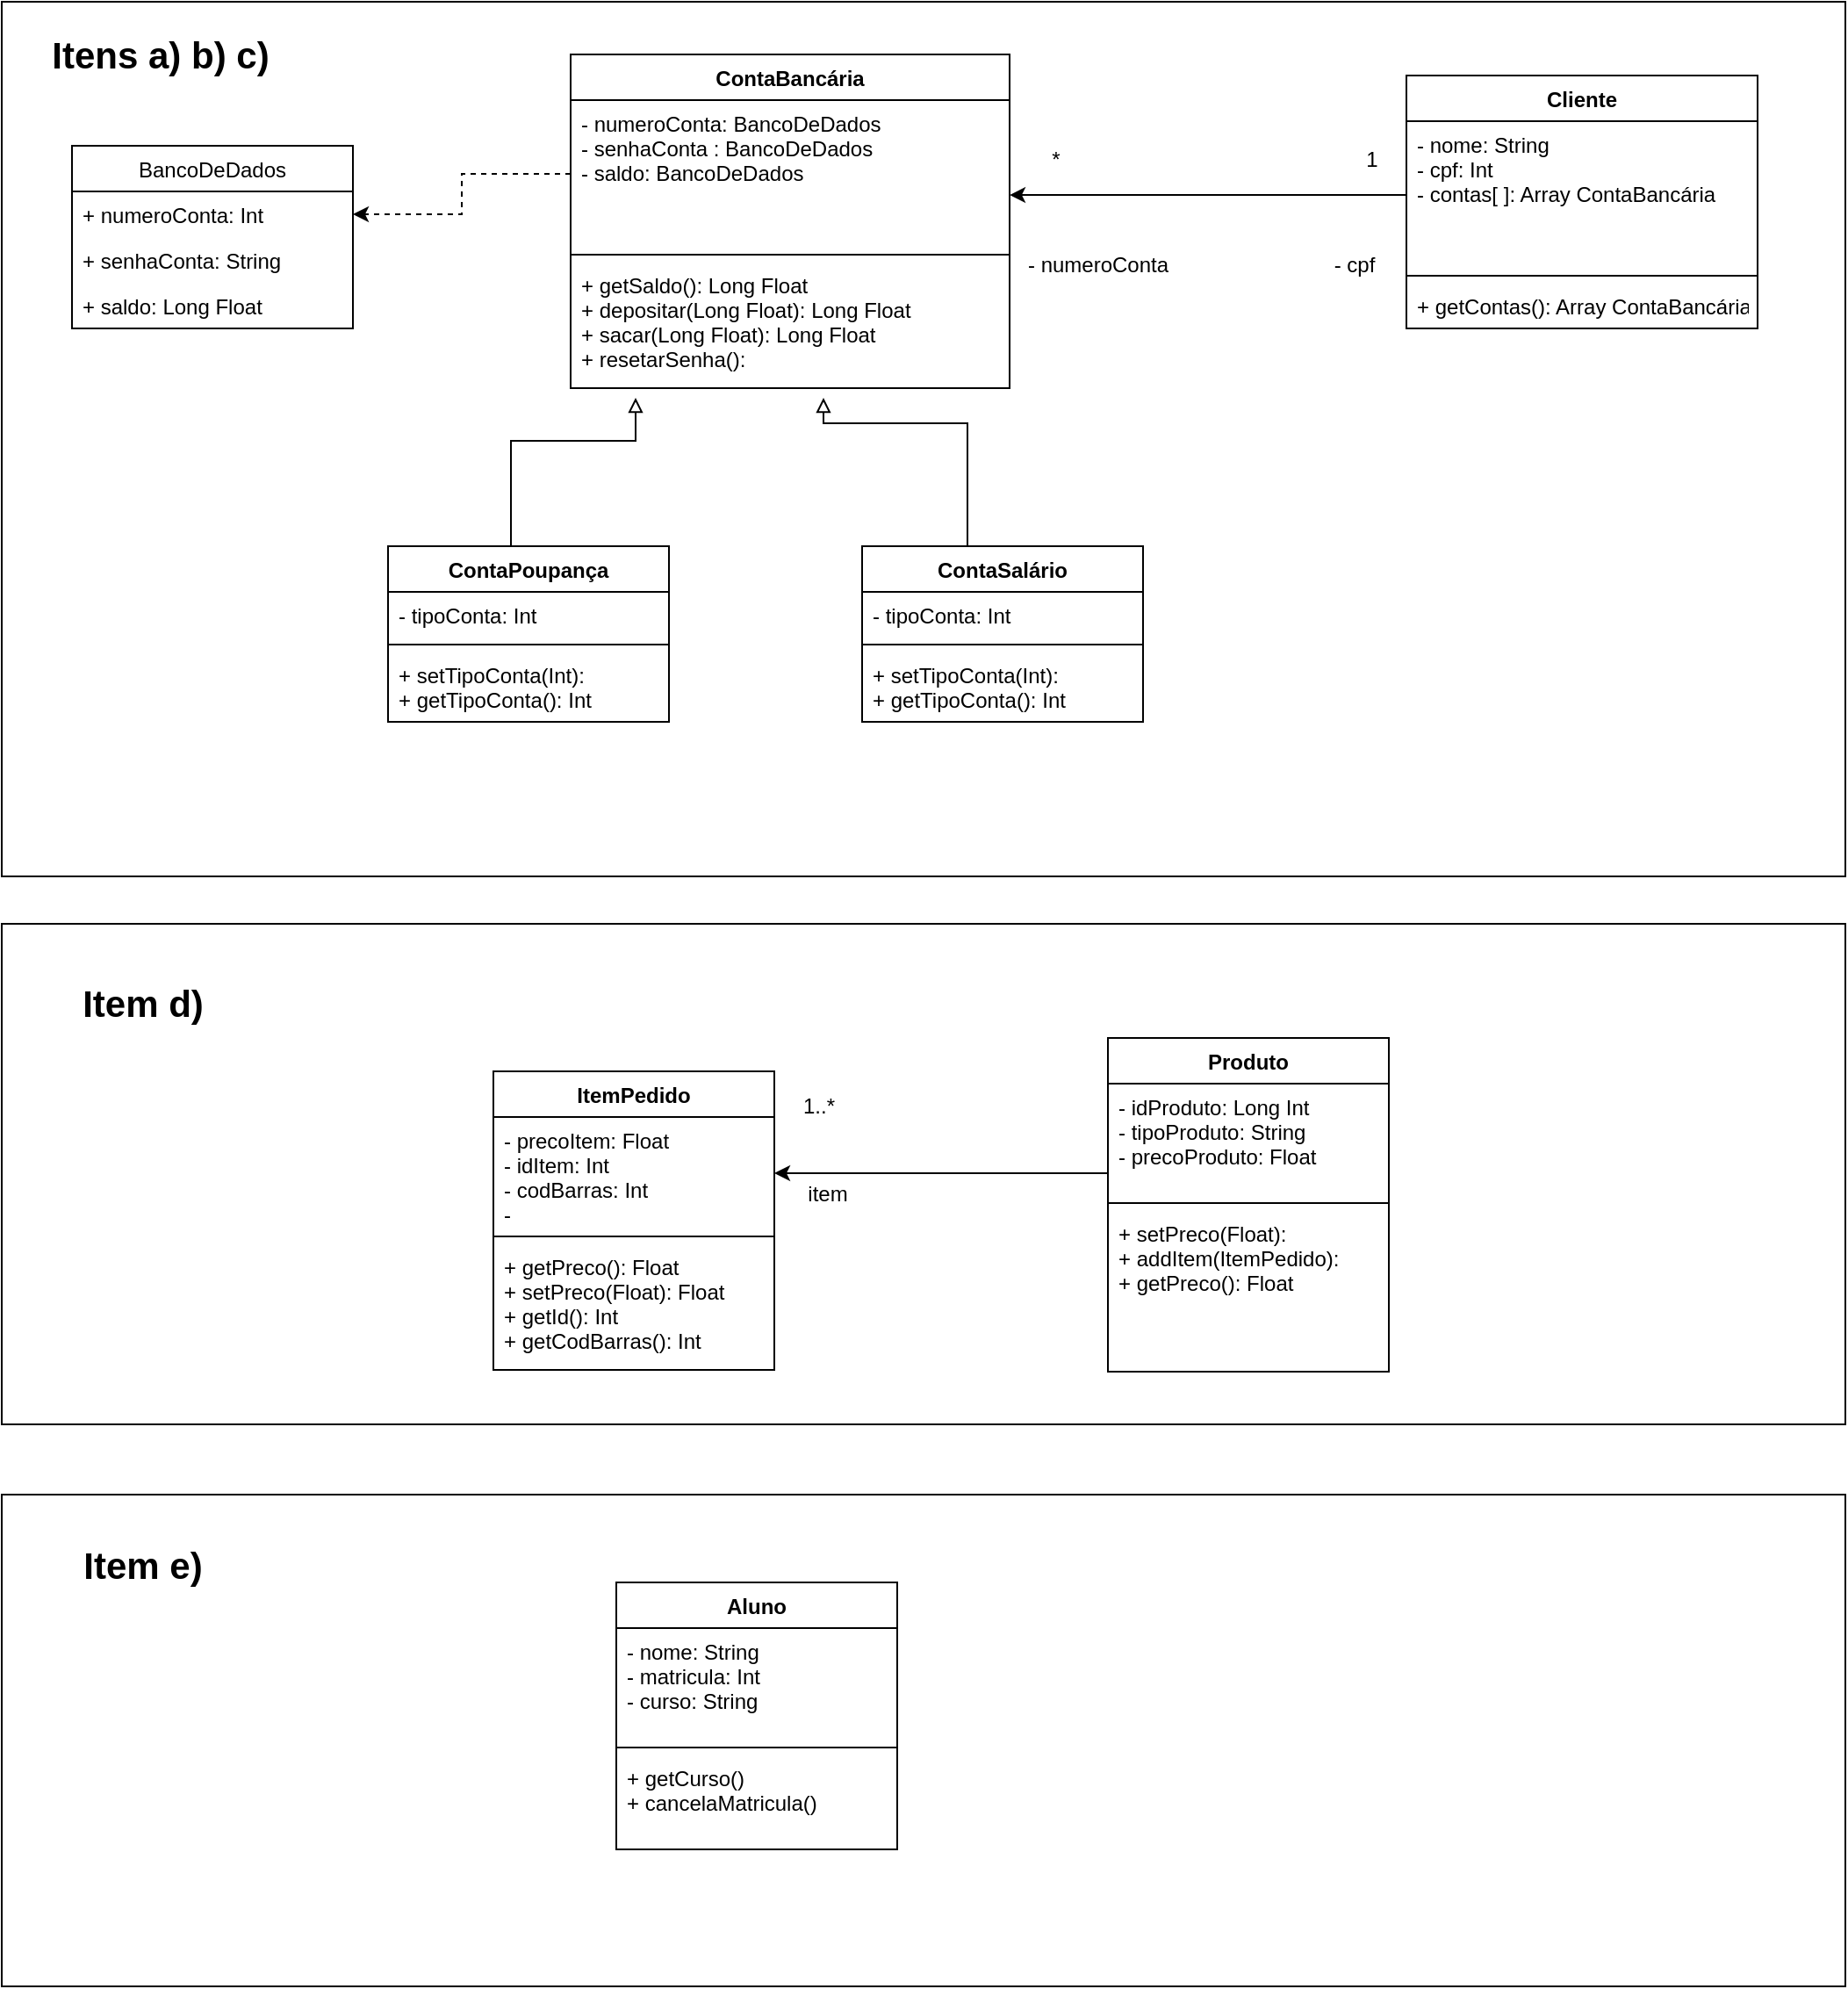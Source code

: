 <mxfile version="13.6.10" type="github">
  <diagram id="K36OlwD840b-hRt8ZGE-" name="Questao 6">
    <mxGraphModel dx="2017" dy="1030" grid="1" gridSize="10" guides="1" tooltips="1" connect="1" arrows="1" fold="1" page="1" pageScale="1" pageWidth="827" pageHeight="1169" math="0" shadow="0">
      <root>
        <mxCell id="0" />
        <mxCell id="1" parent="0" />
        <mxCell id="1Frf2nrXSnIMilqTRqWB-8" value="" style="whiteSpace=wrap;html=1;fillColor=none;" vertex="1" parent="1">
          <mxGeometry x="110" y="40" width="1050" height="498" as="geometry" />
        </mxCell>
        <mxCell id="kI4s2xlH85fYJv4vKrz8-18" style="edgeStyle=orthogonalEdgeStyle;rounded=0;orthogonalLoop=1;jettySize=auto;html=1;entryX=1;entryY=0.643;entryDx=0;entryDy=0;entryPerimeter=0;" parent="1" source="kI4s2xlH85fYJv4vKrz8-15" target="kI4s2xlH85fYJv4vKrz8-2" edge="1">
          <mxGeometry relative="1" as="geometry" />
        </mxCell>
        <mxCell id="1Frf2nrXSnIMilqTRqWB-1" style="edgeStyle=orthogonalEdgeStyle;rounded=0;orthogonalLoop=1;jettySize=auto;html=1;entryX=0.148;entryY=1.077;entryDx=0;entryDy=0;entryPerimeter=0;endArrow=block;endFill=0;" edge="1" parent="1" source="kI4s2xlH85fYJv4vKrz8-6" target="kI4s2xlH85fYJv4vKrz8-4">
          <mxGeometry relative="1" as="geometry">
            <Array as="points">
              <mxPoint x="400" y="290" />
              <mxPoint x="471" y="290" />
            </Array>
          </mxGeometry>
        </mxCell>
        <mxCell id="kI4s2xlH85fYJv4vKrz8-19" value="&lt;g style=&quot;cursor: n-resize; visibility: visible;&quot;&gt;&lt;image x=&quot;969&quot; y=&quot;790&quot; width=&quot;18&quot; height=&quot;18&quot; xlink:href=&quot;data:image/svg+xml;base64,PCFET0NUWVBFIHN2ZyBQVUJMSUMgIi0vL1czQy8vRFREIFNWRyAxLjEvL0VOIiAiaHR0cDovL3d3dy53My5vcmcvR3JhcGhpY3MvU1ZHLzEuMS9EVEQvc3ZnMTEuZHRkIj48c3ZnIHhtbG5zPSJodHRwOi8vd3d3LnczLm9yZy8yMDAwL3N2ZyIgeG1sbnM6eGxpbms9Imh0dHA6Ly93d3cudzMub3JnLzE5OTkveGxpbmsiIHdpZHRoPSIxOHB4IiBoZWlnaHQ9IjE4cHgiIHZlcnNpb249IjEuMSI+PGNpcmNsZSBjeD0iOSIgY3k9IjkiIHI9IjUiIHN0cm9rZT0iI2ZmZiIgZmlsbD0iIzI5YjZmMiIgc3Ryb2tlLXdpZHRoPSIxIi8+PC9zdmc+&quot; preserveAspectRatio=&quot;none&quot;&gt;&lt;/image&gt;&lt;/g&gt;" style="text;whiteSpace=wrap;html=1;" parent="1" vertex="1">
          <mxGeometry x="400" y="410" width="60" height="50" as="geometry" />
        </mxCell>
        <mxCell id="1Frf2nrXSnIMilqTRqWB-2" style="edgeStyle=orthogonalEdgeStyle;rounded=0;orthogonalLoop=1;jettySize=auto;html=1;entryX=0.576;entryY=1.077;entryDx=0;entryDy=0;entryPerimeter=0;endArrow=block;endFill=0;" edge="1" parent="1" source="kI4s2xlH85fYJv4vKrz8-10" target="kI4s2xlH85fYJv4vKrz8-4">
          <mxGeometry relative="1" as="geometry">
            <Array as="points">
              <mxPoint x="660" y="280" />
              <mxPoint x="578" y="280" />
            </Array>
          </mxGeometry>
        </mxCell>
        <mxCell id="kI4s2xlH85fYJv4vKrz8-1" value="ContaBancária" style="swimlane;fontStyle=1;align=center;verticalAlign=top;childLayout=stackLayout;horizontal=1;startSize=26;horizontalStack=0;resizeParent=1;resizeParentMax=0;resizeLast=0;collapsible=1;marginBottom=0;" parent="1" vertex="1">
          <mxGeometry x="434" y="70" width="250" height="190" as="geometry" />
        </mxCell>
        <mxCell id="kI4s2xlH85fYJv4vKrz8-2" value="- numeroConta: BancoDeDados&#xa;- senhaConta : BancoDeDados&#xa;- saldo: BancoDeDados&#xa;&#xa;&#xa;&#xa;" style="text;strokeColor=none;fillColor=none;align=left;verticalAlign=top;spacingLeft=4;spacingRight=4;overflow=hidden;rotatable=0;points=[[0,0.5],[1,0.5]];portConstraint=eastwest;" parent="kI4s2xlH85fYJv4vKrz8-1" vertex="1">
          <mxGeometry y="26" width="250" height="84" as="geometry" />
        </mxCell>
        <mxCell id="kI4s2xlH85fYJv4vKrz8-3" value="" style="line;strokeWidth=1;fillColor=none;align=left;verticalAlign=middle;spacingTop=-1;spacingLeft=3;spacingRight=3;rotatable=0;labelPosition=right;points=[];portConstraint=eastwest;" parent="kI4s2xlH85fYJv4vKrz8-1" vertex="1">
          <mxGeometry y="110" width="250" height="8" as="geometry" />
        </mxCell>
        <mxCell id="kI4s2xlH85fYJv4vKrz8-4" value="+ getSaldo(): Long Float&#xa;+ depositar(Long Float): Long Float&#xa;+ sacar(Long Float): Long Float&#xa;+ resetarSenha():&#xa;" style="text;strokeColor=none;fillColor=none;align=left;verticalAlign=top;spacingLeft=4;spacingRight=4;overflow=hidden;rotatable=0;points=[[0,0.5],[1,0.5]];portConstraint=eastwest;" parent="kI4s2xlH85fYJv4vKrz8-1" vertex="1">
          <mxGeometry y="118" width="250" height="72" as="geometry" />
        </mxCell>
        <mxCell id="kI4s2xlH85fYJv4vKrz8-14" value="Cliente" style="swimlane;fontStyle=1;align=center;verticalAlign=top;childLayout=stackLayout;horizontal=1;startSize=26;horizontalStack=0;resizeParent=1;resizeParentMax=0;resizeLast=0;collapsible=1;marginBottom=0;" parent="1" vertex="1">
          <mxGeometry x="910" y="82" width="200" height="144" as="geometry" />
        </mxCell>
        <mxCell id="kI4s2xlH85fYJv4vKrz8-15" value="- nome: String&#xa;- cpf: Int&#xa;- contas[ ]: Array ContaBancária&#xa;" style="text;strokeColor=none;fillColor=none;align=left;verticalAlign=top;spacingLeft=4;spacingRight=4;overflow=hidden;rotatable=0;points=[[0,0.5],[1,0.5]];portConstraint=eastwest;" parent="kI4s2xlH85fYJv4vKrz8-14" vertex="1">
          <mxGeometry y="26" width="200" height="84" as="geometry" />
        </mxCell>
        <mxCell id="kI4s2xlH85fYJv4vKrz8-16" value="" style="line;strokeWidth=1;fillColor=none;align=left;verticalAlign=middle;spacingTop=-1;spacingLeft=3;spacingRight=3;rotatable=0;labelPosition=right;points=[];portConstraint=eastwest;" parent="kI4s2xlH85fYJv4vKrz8-14" vertex="1">
          <mxGeometry y="110" width="200" height="8" as="geometry" />
        </mxCell>
        <mxCell id="kI4s2xlH85fYJv4vKrz8-17" value="+ getContas(): Array ContaBancária" style="text;strokeColor=none;fillColor=none;align=left;verticalAlign=top;spacingLeft=4;spacingRight=4;overflow=hidden;rotatable=0;points=[[0,0.5],[1,0.5]];portConstraint=eastwest;" parent="kI4s2xlH85fYJv4vKrz8-14" vertex="1">
          <mxGeometry y="118" width="200" height="26" as="geometry" />
        </mxCell>
        <mxCell id="kI4s2xlH85fYJv4vKrz8-10" value="ContaSalário" style="swimlane;fontStyle=1;align=center;verticalAlign=top;childLayout=stackLayout;horizontal=1;startSize=26;horizontalStack=0;resizeParent=1;resizeParentMax=0;resizeLast=0;collapsible=1;marginBottom=0;" parent="1" vertex="1">
          <mxGeometry x="600" y="350" width="160" height="100" as="geometry" />
        </mxCell>
        <mxCell id="kI4s2xlH85fYJv4vKrz8-11" value="- tipoConta: Int" style="text;strokeColor=none;fillColor=none;align=left;verticalAlign=top;spacingLeft=4;spacingRight=4;overflow=hidden;rotatable=0;points=[[0,0.5],[1,0.5]];portConstraint=eastwest;" parent="kI4s2xlH85fYJv4vKrz8-10" vertex="1">
          <mxGeometry y="26" width="160" height="26" as="geometry" />
        </mxCell>
        <mxCell id="kI4s2xlH85fYJv4vKrz8-12" value="" style="line;strokeWidth=1;fillColor=none;align=left;verticalAlign=middle;spacingTop=-1;spacingLeft=3;spacingRight=3;rotatable=0;labelPosition=right;points=[];portConstraint=eastwest;" parent="kI4s2xlH85fYJv4vKrz8-10" vertex="1">
          <mxGeometry y="52" width="160" height="8" as="geometry" />
        </mxCell>
        <mxCell id="kI4s2xlH85fYJv4vKrz8-13" value="+ setTipoConta(Int):&#xa;+ getTipoConta(): Int" style="text;strokeColor=none;fillColor=none;align=left;verticalAlign=top;spacingLeft=4;spacingRight=4;overflow=hidden;rotatable=0;points=[[0,0.5],[1,0.5]];portConstraint=eastwest;" parent="kI4s2xlH85fYJv4vKrz8-10" vertex="1">
          <mxGeometry y="60" width="160" height="40" as="geometry" />
        </mxCell>
        <mxCell id="kI4s2xlH85fYJv4vKrz8-6" value="ContaPoupança" style="swimlane;fontStyle=1;align=center;verticalAlign=top;childLayout=stackLayout;horizontal=1;startSize=26;horizontalStack=0;resizeParent=1;resizeParentMax=0;resizeLast=0;collapsible=1;marginBottom=0;" parent="1" vertex="1">
          <mxGeometry x="330" y="350" width="160" height="100" as="geometry" />
        </mxCell>
        <mxCell id="kI4s2xlH85fYJv4vKrz8-7" value="- tipoConta: Int" style="text;strokeColor=none;fillColor=none;align=left;verticalAlign=top;spacingLeft=4;spacingRight=4;overflow=hidden;rotatable=0;points=[[0,0.5],[1,0.5]];portConstraint=eastwest;" parent="kI4s2xlH85fYJv4vKrz8-6" vertex="1">
          <mxGeometry y="26" width="160" height="26" as="geometry" />
        </mxCell>
        <mxCell id="kI4s2xlH85fYJv4vKrz8-8" value="" style="line;strokeWidth=1;fillColor=none;align=left;verticalAlign=middle;spacingTop=-1;spacingLeft=3;spacingRight=3;rotatable=0;labelPosition=right;points=[];portConstraint=eastwest;" parent="kI4s2xlH85fYJv4vKrz8-6" vertex="1">
          <mxGeometry y="52" width="160" height="8" as="geometry" />
        </mxCell>
        <mxCell id="kI4s2xlH85fYJv4vKrz8-9" value="+ setTipoConta(Int):&#xa;+ getTipoConta(): Int" style="text;strokeColor=none;fillColor=none;align=left;verticalAlign=top;spacingLeft=4;spacingRight=4;overflow=hidden;rotatable=0;points=[[0,0.5],[1,0.5]];portConstraint=eastwest;" parent="kI4s2xlH85fYJv4vKrz8-6" vertex="1">
          <mxGeometry y="60" width="160" height="40" as="geometry" />
        </mxCell>
        <mxCell id="1Frf2nrXSnIMilqTRqWB-9" value="&lt;b&gt;&lt;font style=&quot;font-size: 21px&quot;&gt;Itens a) b) c)&lt;/font&gt;&lt;/b&gt;" style="text;html=1;align=center;verticalAlign=middle;resizable=0;points=[];autosize=1;" vertex="1" parent="1">
          <mxGeometry x="130" y="60" width="140" height="20" as="geometry" />
        </mxCell>
        <mxCell id="1Frf2nrXSnIMilqTRqWB-24" value="BancoDeDados" style="swimlane;fontStyle=0;childLayout=stackLayout;horizontal=1;startSize=26;fillColor=none;horizontalStack=0;resizeParent=1;resizeParentMax=0;resizeLast=0;collapsible=1;marginBottom=0;" vertex="1" parent="1">
          <mxGeometry x="150" y="122" width="160" height="104" as="geometry" />
        </mxCell>
        <mxCell id="1Frf2nrXSnIMilqTRqWB-25" value="+ numeroConta: Int" style="text;strokeColor=none;fillColor=none;align=left;verticalAlign=top;spacingLeft=4;spacingRight=4;overflow=hidden;rotatable=0;points=[[0,0.5],[1,0.5]];portConstraint=eastwest;" vertex="1" parent="1Frf2nrXSnIMilqTRqWB-24">
          <mxGeometry y="26" width="160" height="26" as="geometry" />
        </mxCell>
        <mxCell id="1Frf2nrXSnIMilqTRqWB-26" value="+ senhaConta: String" style="text;strokeColor=none;fillColor=none;align=left;verticalAlign=top;spacingLeft=4;spacingRight=4;overflow=hidden;rotatable=0;points=[[0,0.5],[1,0.5]];portConstraint=eastwest;" vertex="1" parent="1Frf2nrXSnIMilqTRqWB-24">
          <mxGeometry y="52" width="160" height="26" as="geometry" />
        </mxCell>
        <mxCell id="1Frf2nrXSnIMilqTRqWB-27" value="+ saldo: Long Float" style="text;strokeColor=none;fillColor=none;align=left;verticalAlign=top;spacingLeft=4;spacingRight=4;overflow=hidden;rotatable=0;points=[[0,0.5],[1,0.5]];portConstraint=eastwest;" vertex="1" parent="1Frf2nrXSnIMilqTRqWB-24">
          <mxGeometry y="78" width="160" height="26" as="geometry" />
        </mxCell>
        <mxCell id="1Frf2nrXSnIMilqTRqWB-10" value="" style="whiteSpace=wrap;html=1;fillColor=none;" vertex="1" parent="1">
          <mxGeometry x="110" y="565" width="1050" height="285" as="geometry" />
        </mxCell>
        <mxCell id="1Frf2nrXSnIMilqTRqWB-19" value="&lt;b&gt;&lt;font style=&quot;font-size: 21px&quot;&gt;Item d)&lt;/font&gt;&lt;/b&gt;" style="text;html=1;align=center;verticalAlign=middle;resizable=0;points=[];autosize=1;" vertex="1" parent="1">
          <mxGeometry x="150" y="600" width="80" height="20" as="geometry" />
        </mxCell>
        <mxCell id="1Frf2nrXSnIMilqTRqWB-20" value="1" style="text;html=1;align=center;verticalAlign=middle;resizable=0;points=[];autosize=1;" vertex="1" parent="1">
          <mxGeometry x="880" y="120" width="20" height="20" as="geometry" />
        </mxCell>
        <mxCell id="1Frf2nrXSnIMilqTRqWB-21" value="- cpf" style="text;html=1;align=center;verticalAlign=middle;resizable=0;points=[];autosize=1;" vertex="1" parent="1">
          <mxGeometry x="860" y="180" width="40" height="20" as="geometry" />
        </mxCell>
        <mxCell id="1Frf2nrXSnIMilqTRqWB-22" value="*" style="text;html=1;align=center;verticalAlign=middle;resizable=0;points=[];autosize=1;" vertex="1" parent="1">
          <mxGeometry x="700" y="120" width="20" height="20" as="geometry" />
        </mxCell>
        <mxCell id="1Frf2nrXSnIMilqTRqWB-23" value="- numeroConta" style="text;html=1;align=center;verticalAlign=middle;resizable=0;points=[];autosize=1;" vertex="1" parent="1">
          <mxGeometry x="684" y="180" width="100" height="20" as="geometry" />
        </mxCell>
        <mxCell id="1Frf2nrXSnIMilqTRqWB-28" style="edgeStyle=orthogonalEdgeStyle;rounded=0;orthogonalLoop=1;jettySize=auto;html=1;dashed=1;endArrow=classic;endFill=1;" edge="1" parent="1" source="kI4s2xlH85fYJv4vKrz8-2" target="1Frf2nrXSnIMilqTRqWB-25">
          <mxGeometry relative="1" as="geometry" />
        </mxCell>
        <mxCell id="1Frf2nrXSnIMilqTRqWB-30" style="edgeStyle=orthogonalEdgeStyle;rounded=0;orthogonalLoop=1;jettySize=auto;html=1;endArrow=classic;endFill=1;" edge="1" parent="1" source="1Frf2nrXSnIMilqTRqWB-16" target="1Frf2nrXSnIMilqTRqWB-12">
          <mxGeometry relative="1" as="geometry">
            <Array as="points">
              <mxPoint x="690" y="707" />
              <mxPoint x="690" y="707" />
            </Array>
          </mxGeometry>
        </mxCell>
        <mxCell id="1Frf2nrXSnIMilqTRqWB-31" value="1..*" style="text;html=1;align=center;verticalAlign=middle;resizable=0;points=[];autosize=1;" vertex="1" parent="1">
          <mxGeometry x="560" y="659" width="30" height="20" as="geometry" />
        </mxCell>
        <mxCell id="1Frf2nrXSnIMilqTRqWB-32" value="item" style="text;html=1;align=center;verticalAlign=middle;resizable=0;points=[];autosize=1;" vertex="1" parent="1">
          <mxGeometry x="560" y="709" width="40" height="20" as="geometry" />
        </mxCell>
        <mxCell id="1Frf2nrXSnIMilqTRqWB-11" value="ItemPedido" style="swimlane;fontStyle=1;align=center;verticalAlign=top;childLayout=stackLayout;horizontal=1;startSize=26;horizontalStack=0;resizeParent=1;resizeParentMax=0;resizeLast=0;collapsible=1;marginBottom=0;" vertex="1" parent="1">
          <mxGeometry x="390" y="649" width="160" height="170" as="geometry" />
        </mxCell>
        <mxCell id="1Frf2nrXSnIMilqTRqWB-12" value="- precoItem: Float&#xa;- idItem: Int&#xa;- codBarras: Int&#xa;- &#xa;" style="text;strokeColor=none;fillColor=none;align=left;verticalAlign=top;spacingLeft=4;spacingRight=4;overflow=hidden;rotatable=0;points=[[0,0.5],[1,0.5]];portConstraint=eastwest;" vertex="1" parent="1Frf2nrXSnIMilqTRqWB-11">
          <mxGeometry y="26" width="160" height="64" as="geometry" />
        </mxCell>
        <mxCell id="1Frf2nrXSnIMilqTRqWB-13" value="" style="line;strokeWidth=1;fillColor=none;align=left;verticalAlign=middle;spacingTop=-1;spacingLeft=3;spacingRight=3;rotatable=0;labelPosition=right;points=[];portConstraint=eastwest;" vertex="1" parent="1Frf2nrXSnIMilqTRqWB-11">
          <mxGeometry y="90" width="160" height="8" as="geometry" />
        </mxCell>
        <mxCell id="1Frf2nrXSnIMilqTRqWB-14" value="+ getPreco(): Float&#xa;+ setPreco(Float): Float&#xa;+ getId(): Int&#xa;+ getCodBarras(): Int&#xa;" style="text;strokeColor=none;fillColor=none;align=left;verticalAlign=top;spacingLeft=4;spacingRight=4;overflow=hidden;rotatable=0;points=[[0,0.5],[1,0.5]];portConstraint=eastwest;" vertex="1" parent="1Frf2nrXSnIMilqTRqWB-11">
          <mxGeometry y="98" width="160" height="72" as="geometry" />
        </mxCell>
        <mxCell id="1Frf2nrXSnIMilqTRqWB-15" value="Produto" style="swimlane;fontStyle=1;align=center;verticalAlign=top;childLayout=stackLayout;horizontal=1;startSize=26;horizontalStack=0;resizeParent=1;resizeParentMax=0;resizeLast=0;collapsible=1;marginBottom=0;" vertex="1" parent="1">
          <mxGeometry x="740" y="630" width="160" height="190" as="geometry" />
        </mxCell>
        <mxCell id="1Frf2nrXSnIMilqTRqWB-16" value="- idProduto: Long Int&#xa;- tipoProduto: String&#xa;- precoProduto: Float&#xa;" style="text;strokeColor=none;fillColor=none;align=left;verticalAlign=top;spacingLeft=4;spacingRight=4;overflow=hidden;rotatable=0;points=[[0,0.5],[1,0.5]];portConstraint=eastwest;" vertex="1" parent="1Frf2nrXSnIMilqTRqWB-15">
          <mxGeometry y="26" width="160" height="64" as="geometry" />
        </mxCell>
        <mxCell id="1Frf2nrXSnIMilqTRqWB-17" value="" style="line;strokeWidth=1;fillColor=none;align=left;verticalAlign=middle;spacingTop=-1;spacingLeft=3;spacingRight=3;rotatable=0;labelPosition=right;points=[];portConstraint=eastwest;" vertex="1" parent="1Frf2nrXSnIMilqTRqWB-15">
          <mxGeometry y="90" width="160" height="8" as="geometry" />
        </mxCell>
        <mxCell id="1Frf2nrXSnIMilqTRqWB-18" value="+ setPreco(Float):&#xa;+ addItem(ItemPedido):&#xa;+ getPreco(): Float&#xa;" style="text;strokeColor=none;fillColor=none;align=left;verticalAlign=top;spacingLeft=4;spacingRight=4;overflow=hidden;rotatable=0;points=[[0,0.5],[1,0.5]];portConstraint=eastwest;" vertex="1" parent="1Frf2nrXSnIMilqTRqWB-15">
          <mxGeometry y="98" width="160" height="92" as="geometry" />
        </mxCell>
        <mxCell id="1Frf2nrXSnIMilqTRqWB-33" value="" style="whiteSpace=wrap;html=1;fillColor=none;" vertex="1" parent="1">
          <mxGeometry x="110" y="890" width="1050" height="280" as="geometry" />
        </mxCell>
        <mxCell id="1Frf2nrXSnIMilqTRqWB-34" value="Aluno" style="swimlane;fontStyle=1;align=center;verticalAlign=top;childLayout=stackLayout;horizontal=1;startSize=26;horizontalStack=0;resizeParent=1;resizeParentMax=0;resizeLast=0;collapsible=1;marginBottom=0;" vertex="1" parent="1">
          <mxGeometry x="460" y="940" width="160" height="152" as="geometry" />
        </mxCell>
        <mxCell id="1Frf2nrXSnIMilqTRqWB-35" value="- nome: String&#xa;- matricula: Int&#xa;- curso: String&#xa;" style="text;strokeColor=none;fillColor=none;align=left;verticalAlign=top;spacingLeft=4;spacingRight=4;overflow=hidden;rotatable=0;points=[[0,0.5],[1,0.5]];portConstraint=eastwest;" vertex="1" parent="1Frf2nrXSnIMilqTRqWB-34">
          <mxGeometry y="26" width="160" height="64" as="geometry" />
        </mxCell>
        <mxCell id="1Frf2nrXSnIMilqTRqWB-36" value="" style="line;strokeWidth=1;fillColor=none;align=left;verticalAlign=middle;spacingTop=-1;spacingLeft=3;spacingRight=3;rotatable=0;labelPosition=right;points=[];portConstraint=eastwest;" vertex="1" parent="1Frf2nrXSnIMilqTRqWB-34">
          <mxGeometry y="90" width="160" height="8" as="geometry" />
        </mxCell>
        <mxCell id="1Frf2nrXSnIMilqTRqWB-37" value="+ getCurso()&#xa;+ cancelaMatricula()&#xa;" style="text;strokeColor=none;fillColor=none;align=left;verticalAlign=top;spacingLeft=4;spacingRight=4;overflow=hidden;rotatable=0;points=[[0,0.5],[1,0.5]];portConstraint=eastwest;" vertex="1" parent="1Frf2nrXSnIMilqTRqWB-34">
          <mxGeometry y="98" width="160" height="54" as="geometry" />
        </mxCell>
        <mxCell id="1Frf2nrXSnIMilqTRqWB-38" value="&lt;b&gt;&lt;font style=&quot;font-size: 21px&quot;&gt;Item e)&lt;/font&gt;&lt;/b&gt;" style="text;html=1;align=center;verticalAlign=middle;resizable=0;points=[];autosize=1;" vertex="1" parent="1">
          <mxGeometry x="150" y="920" width="80" height="20" as="geometry" />
        </mxCell>
      </root>
    </mxGraphModel>
  </diagram>
</mxfile>
